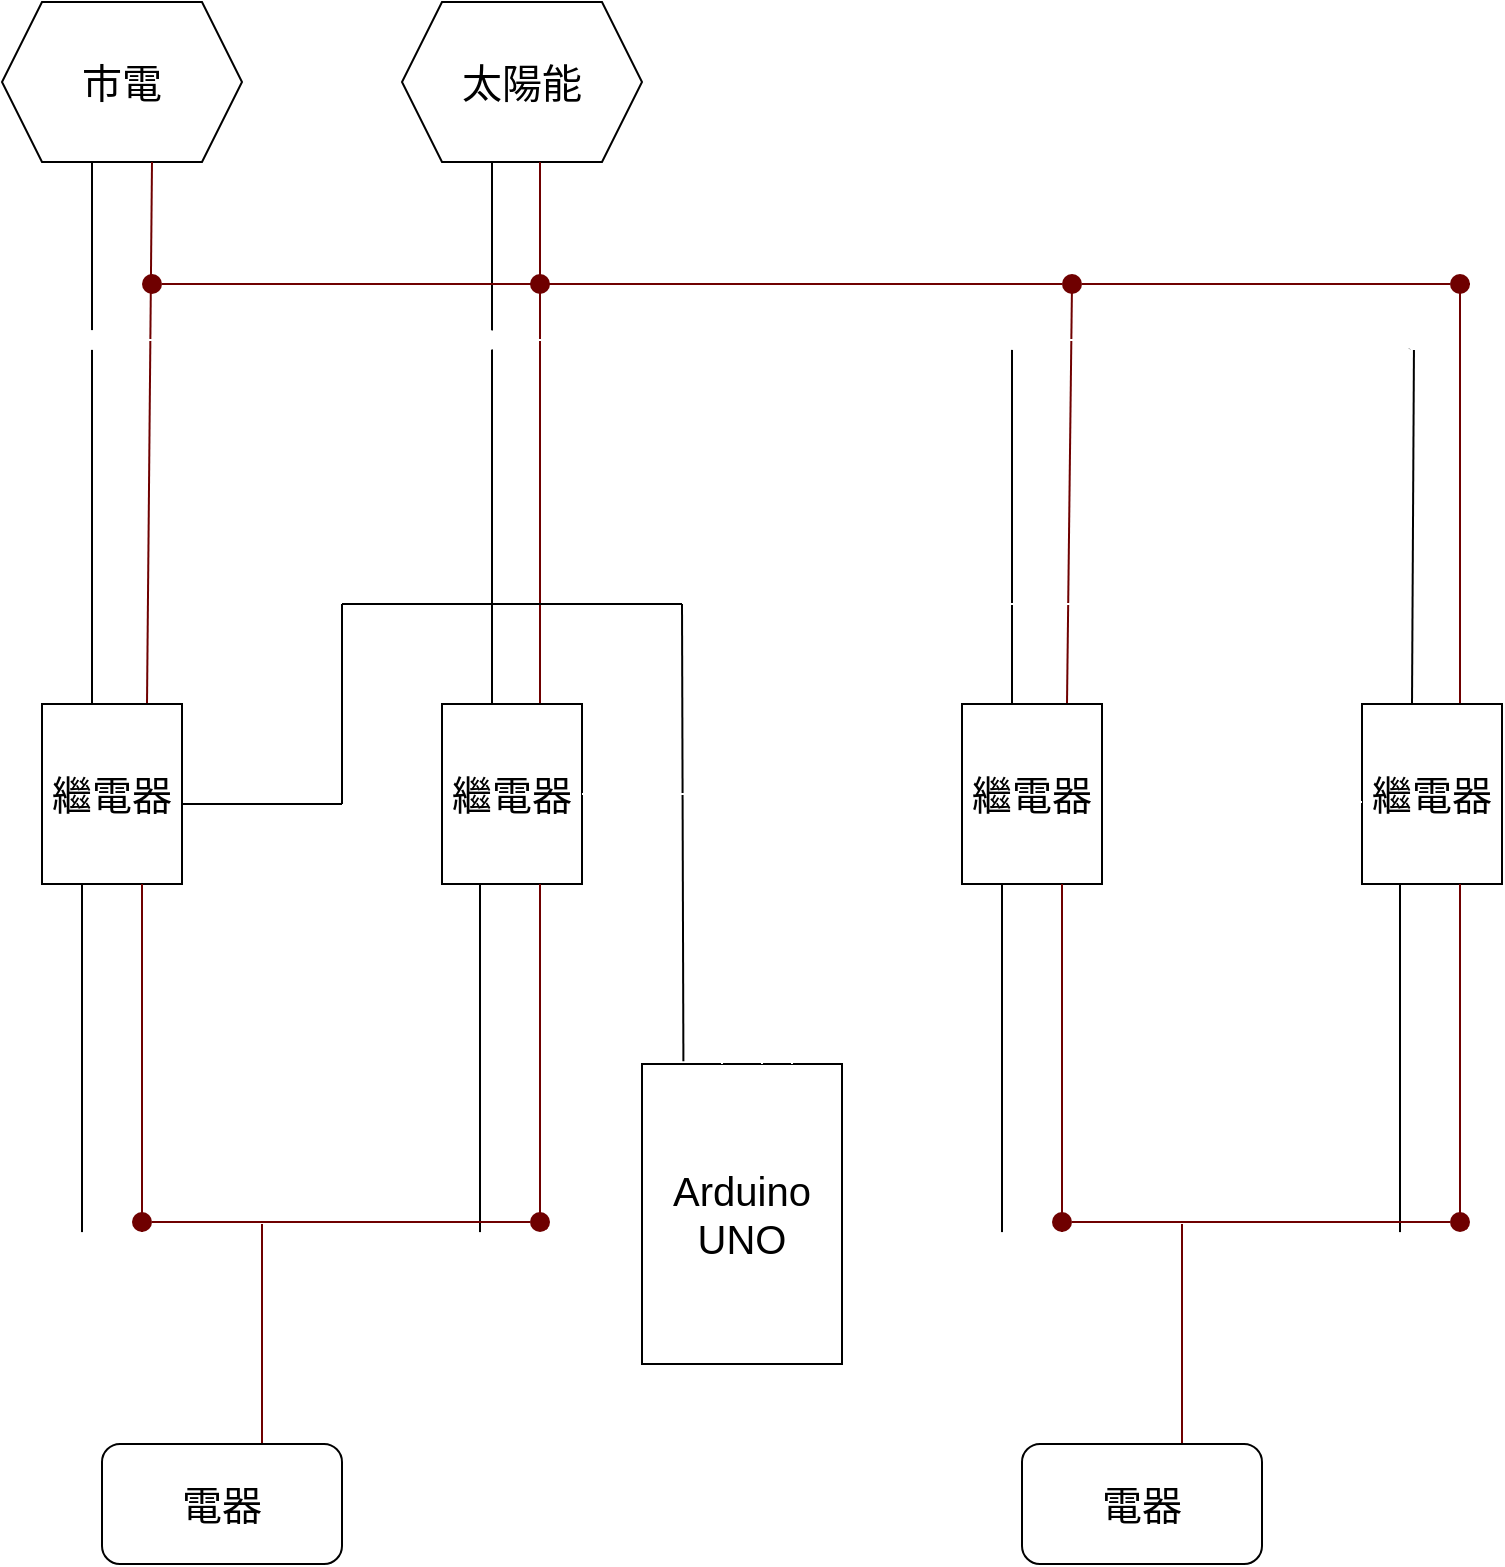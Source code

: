 <mxfile>
    <diagram id="IVaSIZSGoCICXzI0nCLX" name="Page-1">
        <mxGraphModel dx="1416" dy="2020" grid="1" gridSize="10" guides="1" tooltips="1" connect="1" arrows="1" fold="1" page="1" pageScale="1" pageWidth="850" pageHeight="1100" math="0" shadow="0">
            <root>
                <mxCell id="0"/>
                <mxCell id="1" parent="0"/>
                <mxCell id="2" value="&lt;font style=&quot;font-size: 20px&quot;&gt;市電&lt;/font&gt;" style="shape=hexagon;perimeter=hexagonPerimeter2;whiteSpace=wrap;html=1;fixedSize=1;" vertex="1" parent="1">
                    <mxGeometry x="230" y="-141" width="120" height="80" as="geometry"/>
                </mxCell>
                <mxCell id="3" value="&lt;span style=&quot;font-size: 20px&quot;&gt;太陽能&lt;/span&gt;" style="shape=hexagon;perimeter=hexagonPerimeter2;whiteSpace=wrap;html=1;fixedSize=1;" vertex="1" parent="1">
                    <mxGeometry x="430" y="-141" width="120" height="80" as="geometry"/>
                </mxCell>
                <mxCell id="4" value="" style="endArrow=none;html=1;fontSize=20;entryX=0.575;entryY=1;entryDx=0;entryDy=0;entryPerimeter=0;fillColor=#a20025;strokeColor=#6F0000;" edge="1" parent="1" target="3">
                    <mxGeometry width="50" height="50" relative="1" as="geometry">
                        <mxPoint x="499" y="210" as="sourcePoint"/>
                        <mxPoint x="510" y="370" as="targetPoint"/>
                    </mxGeometry>
                </mxCell>
                <mxCell id="8" value="" style="endArrow=none;html=1;fontSize=20;entryX=0.375;entryY=1;entryDx=0;entryDy=0;" edge="1" parent="1" target="3">
                    <mxGeometry width="50" height="50" relative="1" as="geometry">
                        <mxPoint x="475" y="210" as="sourcePoint"/>
                        <mxPoint x="530" y="80" as="targetPoint"/>
                    </mxGeometry>
                </mxCell>
                <mxCell id="9" value="繼電器" style="rounded=0;whiteSpace=wrap;html=1;fontSize=20;" vertex="1" parent="1">
                    <mxGeometry x="450" y="210" width="70" height="90" as="geometry"/>
                </mxCell>
                <mxCell id="10" value="" style="endArrow=none;html=1;fontSize=20;entryX=0.625;entryY=1;entryDx=0;entryDy=0;fillColor=#a20025;strokeColor=#6F0000;exitX=0.75;exitY=0;exitDx=0;exitDy=0;" edge="1" parent="1" source="12" target="2">
                    <mxGeometry width="50" height="50" relative="1" as="geometry">
                        <mxPoint x="299" y="210" as="sourcePoint"/>
                        <mxPoint x="299" y="100" as="targetPoint"/>
                    </mxGeometry>
                </mxCell>
                <mxCell id="11" value="" style="endArrow=none;html=1;fontSize=20;entryX=0.375;entryY=1;entryDx=0;entryDy=0;" edge="1" parent="1" target="2">
                    <mxGeometry width="50" height="50" relative="1" as="geometry">
                        <mxPoint x="275" y="210" as="sourcePoint"/>
                        <mxPoint x="275" y="100" as="targetPoint"/>
                    </mxGeometry>
                </mxCell>
                <mxCell id="12" value="繼電器" style="rounded=0;whiteSpace=wrap;html=1;fontSize=20;" vertex="1" parent="1">
                    <mxGeometry x="250" y="210" width="70" height="90" as="geometry"/>
                </mxCell>
                <mxCell id="13" value="" style="endArrow=none;html=1;fontSize=20;exitX=1;exitY=0.5;exitDx=0;exitDy=0;" edge="1" parent="1">
                    <mxGeometry width="50" height="50" relative="1" as="geometry">
                        <mxPoint x="320" y="260" as="sourcePoint"/>
                        <mxPoint x="400" y="260" as="targetPoint"/>
                    </mxGeometry>
                </mxCell>
                <mxCell id="16" value="" style="endArrow=none;html=1;fontSize=20;" edge="1" parent="1">
                    <mxGeometry width="50" height="50" relative="1" as="geometry">
                        <mxPoint x="400" y="260" as="sourcePoint"/>
                        <mxPoint x="400" y="160" as="targetPoint"/>
                    </mxGeometry>
                </mxCell>
                <mxCell id="18" value="" style="endArrow=none;html=1;fontSize=20;exitX=0.207;exitY=-0.009;exitDx=0;exitDy=0;exitPerimeter=0;" edge="1" parent="1" source="30">
                    <mxGeometry width="50" height="50" relative="1" as="geometry">
                        <mxPoint x="570" y="240" as="sourcePoint"/>
                        <mxPoint x="570" y="160" as="targetPoint"/>
                    </mxGeometry>
                </mxCell>
                <mxCell id="19" value="" style="endArrow=none;html=1;fontSize=20;" edge="1" parent="1">
                    <mxGeometry width="50" height="50" relative="1" as="geometry">
                        <mxPoint x="400" y="160" as="sourcePoint"/>
                        <mxPoint x="570" y="160" as="targetPoint"/>
                    </mxGeometry>
                </mxCell>
                <mxCell id="20" value="" style="endArrow=none;html=1;fontSize=20;fillColor=#a20025;strokeColor=#6F0000;startArrow=none;" edge="1" parent="1" source="21">
                    <mxGeometry width="50" height="50" relative="1" as="geometry">
                        <mxPoint x="785" as="sourcePoint"/>
                        <mxPoint x="305" as="targetPoint"/>
                    </mxGeometry>
                </mxCell>
                <mxCell id="21" value="" style="ellipse;whiteSpace=wrap;html=1;fontSize=20;fillColor=#6F0000;strokeColor=none;" vertex="1" parent="1">
                    <mxGeometry x="300" y="-5" width="10" height="10" as="geometry"/>
                </mxCell>
                <mxCell id="23" value="" style="endArrow=none;html=1;fontSize=20;fillColor=#a20025;strokeColor=#6F0000;startArrow=none;" edge="1" parent="1" source="81" target="21">
                    <mxGeometry width="50" height="50" relative="1" as="geometry">
                        <mxPoint x="960" as="sourcePoint"/>
                        <mxPoint x="305" y="-2.274e-13" as="targetPoint"/>
                    </mxGeometry>
                </mxCell>
                <mxCell id="24" value="" style="ellipse;whiteSpace=wrap;html=1;fontSize=20;fillColor=#6F0000;strokeColor=none;" vertex="1" parent="1">
                    <mxGeometry x="494" y="-5" width="10" height="10" as="geometry"/>
                </mxCell>
                <mxCell id="25" value="" style="ellipse;whiteSpace=wrap;html=1;fontSize=20;fillColor=#FFFFFF;strokeColor=none;" vertex="1" parent="1">
                    <mxGeometry x="270" y="23" width="10" height="10" as="geometry"/>
                </mxCell>
                <mxCell id="26" value="" style="endArrow=none;html=1;fontSize=20;fillColor=#a20025;strokeColor=#FFFFFF;startArrow=none;" edge="1" parent="1" target="25" source="79">
                    <mxGeometry width="50" height="50" relative="1" as="geometry">
                        <mxPoint x="940" y="28" as="sourcePoint"/>
                        <mxPoint x="275" y="28.0" as="targetPoint"/>
                    </mxGeometry>
                </mxCell>
                <mxCell id="27" value="" style="ellipse;whiteSpace=wrap;html=1;fontSize=20;fillColor=#FFFFFF;strokeColor=none;" vertex="1" parent="1">
                    <mxGeometry x="469" y="23" width="10" height="10" as="geometry"/>
                </mxCell>
                <mxCell id="28" value="" style="endArrow=none;html=1;fontSize=20;strokeColor=#FFFFFF;exitX=1;exitY=0.5;exitDx=0;exitDy=0;" edge="1" parent="1" source="9">
                    <mxGeometry width="50" height="50" relative="1" as="geometry">
                        <mxPoint x="450" y="170" as="sourcePoint"/>
                        <mxPoint x="590" y="255" as="targetPoint"/>
                    </mxGeometry>
                </mxCell>
                <mxCell id="30" value="Arduino&lt;br&gt;UNO" style="whiteSpace=wrap;html=1;fontSize=20;fillColor=default;aspect=fixed;" vertex="1" parent="1">
                    <mxGeometry x="550" y="390" width="100" height="150" as="geometry"/>
                </mxCell>
                <mxCell id="31" value="" style="endArrow=none;html=1;fontSize=20;strokeColor=#FFFFFF;" edge="1" parent="1">
                    <mxGeometry width="50" height="50" relative="1" as="geometry">
                        <mxPoint x="590" y="390" as="sourcePoint"/>
                        <mxPoint x="590" y="255" as="targetPoint"/>
                    </mxGeometry>
                </mxCell>
                <mxCell id="32" value="" style="endArrow=none;html=1;fontSize=20;entryX=0.625;entryY=1;entryDx=0;entryDy=0;fillColor=#a20025;strokeColor=#6F0000;" edge="1" parent="1">
                    <mxGeometry width="50" height="50" relative="1" as="geometry">
                        <mxPoint x="300" y="470" as="sourcePoint"/>
                        <mxPoint x="300" y="300" as="targetPoint"/>
                    </mxGeometry>
                </mxCell>
                <mxCell id="33" value="" style="endArrow=none;html=1;fontSize=20;entryX=0.375;entryY=1;entryDx=0;entryDy=0;" edge="1" parent="1">
                    <mxGeometry width="50" height="50" relative="1" as="geometry">
                        <mxPoint x="270" y="480" as="sourcePoint"/>
                        <mxPoint x="270" y="300" as="targetPoint"/>
                    </mxGeometry>
                </mxCell>
                <mxCell id="34" value="" style="endArrow=none;html=1;fontSize=20;entryX=0.625;entryY=1;entryDx=0;entryDy=0;fillColor=#a20025;strokeColor=#6F0000;" edge="1" parent="1">
                    <mxGeometry width="50" height="50" relative="1" as="geometry">
                        <mxPoint x="499" y="470" as="sourcePoint"/>
                        <mxPoint x="499" y="300.0" as="targetPoint"/>
                    </mxGeometry>
                </mxCell>
                <mxCell id="35" value="" style="endArrow=none;html=1;fontSize=20;entryX=0.375;entryY=1;entryDx=0;entryDy=0;" edge="1" parent="1">
                    <mxGeometry width="50" height="50" relative="1" as="geometry">
                        <mxPoint x="469" y="480" as="sourcePoint"/>
                        <mxPoint x="469" y="300.0" as="targetPoint"/>
                    </mxGeometry>
                </mxCell>
                <mxCell id="36" value="" style="endArrow=none;html=1;fontSize=20;strokeColor=#6F0000;startArrow=none;" edge="1" parent="1" source="39">
                    <mxGeometry width="50" height="50" relative="1" as="geometry">
                        <mxPoint x="300" y="470" as="sourcePoint"/>
                        <mxPoint x="500" y="470" as="targetPoint"/>
                    </mxGeometry>
                </mxCell>
                <mxCell id="37" value="" style="ellipse;whiteSpace=wrap;html=1;fontSize=20;fillColor=#6F0000;strokeColor=none;" vertex="1" parent="1">
                    <mxGeometry x="295" y="464" width="10" height="10" as="geometry"/>
                </mxCell>
                <mxCell id="38" value="" style="endArrow=none;html=1;fontSize=20;strokeColor=#6F0000;" edge="1" parent="1" target="37">
                    <mxGeometry width="50" height="50" relative="1" as="geometry">
                        <mxPoint x="300" y="470" as="sourcePoint"/>
                        <mxPoint x="500" y="470" as="targetPoint"/>
                    </mxGeometry>
                </mxCell>
                <mxCell id="39" value="" style="ellipse;whiteSpace=wrap;html=1;fontSize=20;fillColor=#6F0000;strokeColor=none;" vertex="1" parent="1">
                    <mxGeometry x="494" y="464" width="10" height="10" as="geometry"/>
                </mxCell>
                <mxCell id="40" value="" style="endArrow=none;html=1;fontSize=20;strokeColor=#6F0000;startArrow=none;" edge="1" parent="1" source="37" target="39">
                    <mxGeometry width="50" height="50" relative="1" as="geometry">
                        <mxPoint x="305.0" y="469.017" as="sourcePoint"/>
                        <mxPoint x="500" y="470" as="targetPoint"/>
                    </mxGeometry>
                </mxCell>
                <mxCell id="41" value="" style="ellipse;whiteSpace=wrap;html=1;fontSize=20;fillColor=#FFFFFF;strokeColor=none;" vertex="1" parent="1">
                    <mxGeometry x="265" y="474" width="10" height="10" as="geometry"/>
                </mxCell>
                <mxCell id="42" value="" style="ellipse;whiteSpace=wrap;html=1;fontSize=20;fillColor=#FFFFFF;strokeColor=none;" vertex="1" parent="1">
                    <mxGeometry x="464" y="474" width="10" height="10" as="geometry"/>
                </mxCell>
                <mxCell id="43" value="" style="endArrow=none;html=1;fontSize=20;strokeColor=#FFFFFF;startArrow=none;exitX=0.5;exitY=0.6;exitDx=0;exitDy=0;exitPerimeter=0;" edge="1" parent="1" source="41" target="42">
                    <mxGeometry width="50" height="50" relative="1" as="geometry">
                        <mxPoint x="275.0" y="479.017" as="sourcePoint"/>
                        <mxPoint x="470" y="480" as="targetPoint"/>
                    </mxGeometry>
                </mxCell>
                <mxCell id="44" value="" style="endArrow=none;html=1;fontSize=20;strokeColor=#FFFFFF;" edge="1" parent="1">
                    <mxGeometry width="50" height="50" relative="1" as="geometry">
                        <mxPoint x="320" y="480" as="sourcePoint"/>
                        <mxPoint x="320" y="580" as="targetPoint"/>
                    </mxGeometry>
                </mxCell>
                <mxCell id="45" value="" style="endArrow=none;html=1;fontSize=20;strokeColor=#6F0000;" edge="1" parent="1">
                    <mxGeometry width="50" height="50" relative="1" as="geometry">
                        <mxPoint x="360" y="470" as="sourcePoint"/>
                        <mxPoint x="360" y="580" as="targetPoint"/>
                    </mxGeometry>
                </mxCell>
                <mxCell id="48" value="電器" style="rounded=1;whiteSpace=wrap;html=1;fontSize=20;fillColor=default;" vertex="1" parent="1">
                    <mxGeometry x="280" y="580" width="120" height="60" as="geometry"/>
                </mxCell>
                <mxCell id="49" value="" style="endArrow=none;html=1;fontSize=20;fillColor=#a20025;strokeColor=#6F0000;" edge="1" parent="1">
                    <mxGeometry width="50" height="50" relative="1" as="geometry">
                        <mxPoint x="959" y="210" as="sourcePoint"/>
                        <mxPoint x="959" as="targetPoint"/>
                    </mxGeometry>
                </mxCell>
                <mxCell id="50" value="" style="endArrow=none;html=1;fontSize=20;startArrow=none;" edge="1" parent="1" source="77">
                    <mxGeometry width="50" height="50" relative="1" as="geometry">
                        <mxPoint x="935" y="210" as="sourcePoint"/>
                        <mxPoint x="935" y="30" as="targetPoint"/>
                    </mxGeometry>
                </mxCell>
                <mxCell id="51" value="繼電器" style="rounded=0;whiteSpace=wrap;html=1;fontSize=20;" vertex="1" parent="1">
                    <mxGeometry x="910" y="210" width="70" height="90" as="geometry"/>
                </mxCell>
                <mxCell id="52" value="" style="endArrow=none;html=1;fontSize=20;fillColor=#a20025;strokeColor=#6F0000;exitX=0.75;exitY=0;exitDx=0;exitDy=0;" edge="1" parent="1" source="54">
                    <mxGeometry width="50" height="50" relative="1" as="geometry">
                        <mxPoint x="759" y="210" as="sourcePoint"/>
                        <mxPoint x="765" as="targetPoint"/>
                    </mxGeometry>
                </mxCell>
                <mxCell id="53" value="" style="endArrow=none;html=1;fontSize=20;" edge="1" parent="1">
                    <mxGeometry width="50" height="50" relative="1" as="geometry">
                        <mxPoint x="735" y="210" as="sourcePoint"/>
                        <mxPoint x="735" y="30" as="targetPoint"/>
                    </mxGeometry>
                </mxCell>
                <mxCell id="54" value="繼電器" style="rounded=0;whiteSpace=wrap;html=1;fontSize=20;" vertex="1" parent="1">
                    <mxGeometry x="710" y="210" width="70" height="90" as="geometry"/>
                </mxCell>
                <mxCell id="62" value="" style="endArrow=none;html=1;fontSize=20;entryX=0.625;entryY=1;entryDx=0;entryDy=0;fillColor=#a20025;strokeColor=#6F0000;" edge="1" parent="1">
                    <mxGeometry width="50" height="50" relative="1" as="geometry">
                        <mxPoint x="760" y="470" as="sourcePoint"/>
                        <mxPoint x="760" y="300" as="targetPoint"/>
                    </mxGeometry>
                </mxCell>
                <mxCell id="63" value="" style="endArrow=none;html=1;fontSize=20;entryX=0.375;entryY=1;entryDx=0;entryDy=0;" edge="1" parent="1">
                    <mxGeometry width="50" height="50" relative="1" as="geometry">
                        <mxPoint x="730" y="480" as="sourcePoint"/>
                        <mxPoint x="730" y="300" as="targetPoint"/>
                    </mxGeometry>
                </mxCell>
                <mxCell id="64" value="" style="endArrow=none;html=1;fontSize=20;entryX=0.625;entryY=1;entryDx=0;entryDy=0;fillColor=#a20025;strokeColor=#6F0000;" edge="1" parent="1">
                    <mxGeometry width="50" height="50" relative="1" as="geometry">
                        <mxPoint x="959" y="470" as="sourcePoint"/>
                        <mxPoint x="959" y="300" as="targetPoint"/>
                    </mxGeometry>
                </mxCell>
                <mxCell id="65" value="" style="endArrow=none;html=1;fontSize=20;entryX=0.375;entryY=1;entryDx=0;entryDy=0;" edge="1" parent="1">
                    <mxGeometry width="50" height="50" relative="1" as="geometry">
                        <mxPoint x="929" y="480" as="sourcePoint"/>
                        <mxPoint x="929" y="300" as="targetPoint"/>
                    </mxGeometry>
                </mxCell>
                <mxCell id="66" value="" style="endArrow=none;html=1;fontSize=20;strokeColor=#6F0000;startArrow=none;" edge="1" parent="1" source="69">
                    <mxGeometry width="50" height="50" relative="1" as="geometry">
                        <mxPoint x="760" y="470" as="sourcePoint"/>
                        <mxPoint x="960" y="470" as="targetPoint"/>
                    </mxGeometry>
                </mxCell>
                <mxCell id="67" value="" style="ellipse;whiteSpace=wrap;html=1;fontSize=20;fillColor=#6F0000;strokeColor=none;" vertex="1" parent="1">
                    <mxGeometry x="755" y="464" width="10" height="10" as="geometry"/>
                </mxCell>
                <mxCell id="68" value="" style="endArrow=none;html=1;fontSize=20;strokeColor=#6F0000;" edge="1" parent="1" target="67">
                    <mxGeometry width="50" height="50" relative="1" as="geometry">
                        <mxPoint x="760" y="470" as="sourcePoint"/>
                        <mxPoint x="960" y="470" as="targetPoint"/>
                    </mxGeometry>
                </mxCell>
                <mxCell id="69" value="" style="ellipse;whiteSpace=wrap;html=1;fontSize=20;fillColor=#6F0000;strokeColor=none;" vertex="1" parent="1">
                    <mxGeometry x="954" y="464" width="10" height="10" as="geometry"/>
                </mxCell>
                <mxCell id="70" value="" style="endArrow=none;html=1;fontSize=20;strokeColor=#6F0000;startArrow=none;" edge="1" parent="1" source="67" target="69">
                    <mxGeometry width="50" height="50" relative="1" as="geometry">
                        <mxPoint x="765.0" y="469.017" as="sourcePoint"/>
                        <mxPoint x="960" y="470" as="targetPoint"/>
                    </mxGeometry>
                </mxCell>
                <mxCell id="71" value="" style="ellipse;whiteSpace=wrap;html=1;fontSize=20;fillColor=#FFFFFF;strokeColor=none;" vertex="1" parent="1">
                    <mxGeometry x="725" y="474" width="10" height="10" as="geometry"/>
                </mxCell>
                <mxCell id="72" value="" style="ellipse;whiteSpace=wrap;html=1;fontSize=20;fillColor=#FFFFFF;strokeColor=none;" vertex="1" parent="1">
                    <mxGeometry x="924" y="474" width="10" height="10" as="geometry"/>
                </mxCell>
                <mxCell id="73" value="" style="endArrow=none;html=1;fontSize=20;strokeColor=#FFFFFF;startArrow=none;exitX=0.5;exitY=0.6;exitDx=0;exitDy=0;exitPerimeter=0;" edge="1" parent="1" source="71" target="72">
                    <mxGeometry width="50" height="50" relative="1" as="geometry">
                        <mxPoint x="735.0" y="479.017" as="sourcePoint"/>
                        <mxPoint x="930" y="480" as="targetPoint"/>
                    </mxGeometry>
                </mxCell>
                <mxCell id="74" value="" style="endArrow=none;html=1;fontSize=20;strokeColor=#FFFFFF;" edge="1" parent="1">
                    <mxGeometry width="50" height="50" relative="1" as="geometry">
                        <mxPoint x="780" y="480" as="sourcePoint"/>
                        <mxPoint x="780" y="580" as="targetPoint"/>
                    </mxGeometry>
                </mxCell>
                <mxCell id="75" value="" style="endArrow=none;html=1;fontSize=20;strokeColor=#6F0000;" edge="1" parent="1">
                    <mxGeometry width="50" height="50" relative="1" as="geometry">
                        <mxPoint x="820" y="470" as="sourcePoint"/>
                        <mxPoint x="820" y="580" as="targetPoint"/>
                    </mxGeometry>
                </mxCell>
                <mxCell id="76" value="電器" style="rounded=1;whiteSpace=wrap;html=1;fontSize=20;fillColor=default;" vertex="1" parent="1">
                    <mxGeometry x="740" y="580" width="120" height="60" as="geometry"/>
                </mxCell>
                <mxCell id="77" value="" style="ellipse;whiteSpace=wrap;html=1;fontSize=20;fillColor=#FFFFFF;strokeColor=none;" vertex="1" parent="1">
                    <mxGeometry x="931" y="23" width="10" height="10" as="geometry"/>
                </mxCell>
                <mxCell id="78" value="" style="endArrow=none;html=1;fontSize=20;" edge="1" parent="1" target="77">
                    <mxGeometry width="50" height="50" relative="1" as="geometry">
                        <mxPoint x="935" y="210" as="sourcePoint"/>
                        <mxPoint x="935" y="30" as="targetPoint"/>
                    </mxGeometry>
                </mxCell>
                <mxCell id="79" value="" style="ellipse;whiteSpace=wrap;html=1;fontSize=20;fillColor=#FFFFFF;strokeColor=none;" vertex="1" parent="1">
                    <mxGeometry x="730" y="23" width="10" height="10" as="geometry"/>
                </mxCell>
                <mxCell id="80" value="" style="endArrow=none;html=1;fontSize=20;fillColor=#a20025;strokeColor=#FFFFFF;" edge="1" parent="1" target="79">
                    <mxGeometry width="50" height="50" relative="1" as="geometry">
                        <mxPoint x="940" y="28" as="sourcePoint"/>
                        <mxPoint x="280" y="28" as="targetPoint"/>
                    </mxGeometry>
                </mxCell>
                <mxCell id="81" value="" style="ellipse;whiteSpace=wrap;html=1;fontSize=20;fillColor=#6F0000;strokeColor=none;" vertex="1" parent="1">
                    <mxGeometry x="760" y="-5" width="10" height="10" as="geometry"/>
                </mxCell>
                <mxCell id="82" value="" style="endArrow=none;html=1;fontSize=20;fillColor=#a20025;strokeColor=#6F0000;startArrow=none;" edge="1" parent="1" source="83" target="81">
                    <mxGeometry width="50" height="50" relative="1" as="geometry">
                        <mxPoint x="960" as="sourcePoint"/>
                        <mxPoint x="310" as="targetPoint"/>
                    </mxGeometry>
                </mxCell>
                <mxCell id="83" value="" style="ellipse;whiteSpace=wrap;html=1;fontSize=20;fillColor=#6F0000;strokeColor=none;" vertex="1" parent="1">
                    <mxGeometry x="954" y="-5" width="10" height="10" as="geometry"/>
                </mxCell>
                <mxCell id="84" value="" style="endArrow=none;html=1;fontSize=20;fillColor=#a20025;strokeColor=#6F0000;" edge="1" parent="1" target="83">
                    <mxGeometry width="50" height="50" relative="1" as="geometry">
                        <mxPoint x="960" as="sourcePoint"/>
                        <mxPoint x="770" as="targetPoint"/>
                    </mxGeometry>
                </mxCell>
                <mxCell id="85" value="" style="endArrow=none;html=1;fontSize=20;strokeColor=#FFFFFF;" edge="1" parent="1">
                    <mxGeometry width="50" height="50" relative="1" as="geometry">
                        <mxPoint x="610" y="390" as="sourcePoint"/>
                        <mxPoint x="610" y="255.0" as="targetPoint"/>
                    </mxGeometry>
                </mxCell>
                <mxCell id="86" value="" style="endArrow=none;html=1;fontSize=20;strokeColor=#FFFFFF;" edge="1" parent="1">
                    <mxGeometry width="50" height="50" relative="1" as="geometry">
                        <mxPoint x="610" y="255" as="sourcePoint"/>
                        <mxPoint x="707" y="255" as="targetPoint"/>
                    </mxGeometry>
                </mxCell>
                <mxCell id="87" value="" style="endArrow=none;html=1;fontSize=20;strokeColor=#FFFFFF;exitX=0.75;exitY=0;exitDx=0;exitDy=0;" edge="1" parent="1" source="30">
                    <mxGeometry width="50" height="50" relative="1" as="geometry">
                        <mxPoint x="600" y="290" as="sourcePoint"/>
                        <mxPoint x="625" y="160" as="targetPoint"/>
                    </mxGeometry>
                </mxCell>
                <mxCell id="88" value="" style="endArrow=none;html=1;fontSize=20;strokeColor=#FFFFFF;" edge="1" parent="1">
                    <mxGeometry width="50" height="50" relative="1" as="geometry">
                        <mxPoint x="880" y="160" as="sourcePoint"/>
                        <mxPoint x="625" y="160" as="targetPoint"/>
                    </mxGeometry>
                </mxCell>
                <mxCell id="89" value="" style="endArrow=none;html=1;fontSize=20;strokeColor=#FFFFFF;" edge="1" parent="1">
                    <mxGeometry width="50" height="50" relative="1" as="geometry">
                        <mxPoint x="880" y="160" as="sourcePoint"/>
                        <mxPoint x="880" y="260" as="targetPoint"/>
                    </mxGeometry>
                </mxCell>
                <mxCell id="90" value="" style="endArrow=none;html=1;fontSize=20;strokeColor=#FFFFFF;entryX=0;entryY=0.5;entryDx=0;entryDy=0;" edge="1" parent="1">
                    <mxGeometry width="50" height="50" relative="1" as="geometry">
                        <mxPoint x="880" y="259" as="sourcePoint"/>
                        <mxPoint x="910" y="259.0" as="targetPoint"/>
                    </mxGeometry>
                </mxCell>
            </root>
        </mxGraphModel>
    </diagram>
</mxfile>